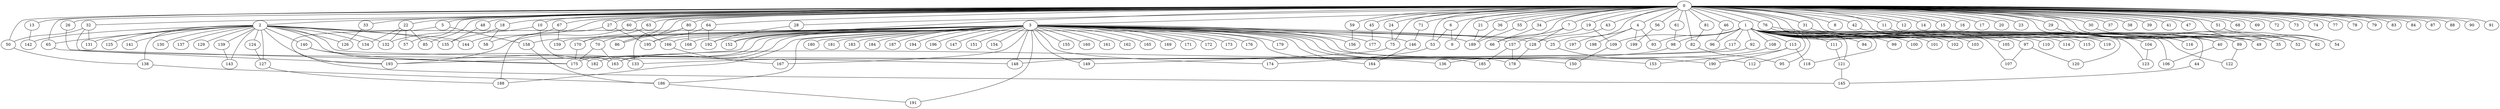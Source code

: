 
graph graphname {
    0 -- 1
0 -- 2
0 -- 3
0 -- 4
0 -- 5
0 -- 6
0 -- 7
0 -- 8
0 -- 9
0 -- 10
0 -- 11
0 -- 12
0 -- 13
0 -- 14
0 -- 15
0 -- 16
0 -- 17
0 -- 18
0 -- 19
0 -- 20
0 -- 21
0 -- 22
0 -- 23
0 -- 24
0 -- 25
0 -- 26
0 -- 27
0 -- 28
0 -- 29
0 -- 30
0 -- 31
0 -- 32
0 -- 33
0 -- 34
0 -- 35
0 -- 36
0 -- 37
0 -- 38
0 -- 39
0 -- 40
0 -- 41
0 -- 42
0 -- 43
0 -- 44
0 -- 45
0 -- 46
0 -- 47
0 -- 48
0 -- 49
0 -- 50
0 -- 51
0 -- 52
0 -- 53
0 -- 54
0 -- 55
0 -- 56
0 -- 57
0 -- 58
0 -- 59
0 -- 60
0 -- 61
0 -- 62
0 -- 63
0 -- 64
0 -- 65
0 -- 66
0 -- 67
0 -- 68
0 -- 69
0 -- 70
0 -- 71
0 -- 72
0 -- 73
0 -- 74
0 -- 75
0 -- 76
0 -- 77
0 -- 78
0 -- 79
0 -- 80
0 -- 81
0 -- 82
0 -- 83
0 -- 84
0 -- 85
0 -- 86
0 -- 87
0 -- 88
0 -- 89
0 -- 90
0 -- 91
0 -- 152
1 -- 92
1 -- 93
1 -- 94
1 -- 95
1 -- 96
1 -- 97
1 -- 98
1 -- 99
1 -- 100
1 -- 101
1 -- 102
1 -- 103
1 -- 104
1 -- 105
1 -- 106
1 -- 107
1 -- 108
1 -- 109
1 -- 110
1 -- 111
1 -- 112
1 -- 113
1 -- 114
1 -- 115
1 -- 116
1 -- 117
1 -- 118
1 -- 119
1 -- 120
1 -- 121
1 -- 122
1 -- 123
2 -- 128
2 -- 130
2 -- 131
2 -- 132
2 -- 133
2 -- 134
2 -- 129
2 -- 136
2 -- 137
2 -- 138
2 -- 139
2 -- 140
2 -- 141
2 -- 142
2 -- 143
2 -- 144
2 -- 145
2 -- 135
2 -- 124
2 -- 125
2 -- 126
2 -- 127
2 -- 65
3 -- 146
3 -- 147
3 -- 148
3 -- 149
3 -- 150
3 -- 151
3 -- 152
3 -- 153
3 -- 154
3 -- 155
3 -- 156
3 -- 157
3 -- 158
3 -- 159
3 -- 160
3 -- 161
3 -- 162
3 -- 163
3 -- 164
3 -- 165
3 -- 166
3 -- 167
3 -- 168
3 -- 169
3 -- 170
3 -- 171
3 -- 172
3 -- 173
3 -- 174
3 -- 175
3 -- 176
3 -- 177
3 -- 178
3 -- 179
3 -- 180
3 -- 181
3 -- 182
3 -- 183
3 -- 184
3 -- 185
3 -- 186
3 -- 187
3 -- 188
3 -- 189
3 -- 190
3 -- 191
3 -- 192
3 -- 193
3 -- 194
3 -- 195
3 -- 196
3 -- 25
4 -- 197
4 -- 198
4 -- 199
4 -- 93
5 -- 158
5 -- 193
6 -- 9
6 -- 53
7 -- 66
7 -- 128
10 -- 132
10 -- 163
11 -- 49
13 -- 142
18 -- 58
18 -- 135
19 -- 157
19 -- 109
21 -- 189
22 -- 57
22 -- 85
22 -- 132
22 -- 134
24 -- 75
25 -- 112
26 -- 175
27 -- 188
27 -- 195
28 -- 192
29 -- 52
29 -- 35
30 -- 62
31 -- 40
32 -- 131
32 -- 50
32 -- 148
33 -- 126
34 -- 66
36 -- 189
40 -- 106
42 -- 49
43 -- 128
44 -- 145
45 -- 177
46 -- 96
48 -- 135
50 -- 138
51 -- 54
53 -- 174
55 -- 189
56 -- 199
59 -- 156
60 -- 166
60 -- 193
61 -- 98
63 -- 170
64 -- 195
64 -- 192
65 -- 193
67 -- 159
67 -- 144
70 -- 175
70 -- 163
71 -- 146
75 -- 149
76 -- 116
76 -- 89
80 -- 133
80 -- 168
80 -- 86
81 -- 82
82 -- 95
89 -- 122
92 -- 148
97 -- 107
97 -- 120
98 -- 163
104 -- 123
108 -- 136
109 -- 150
111 -- 121
113 -- 118
113 -- 190
113 -- 153
117 -- 133
121 -- 145
124 -- 127
127 -- 188
128 -- 178
138 -- 186
139 -- 143
140 -- 175
140 -- 182
146 -- 164
157 -- 185
157 -- 178
158 -- 186
166 -- 167
170 -- 175
186 -- 191

}
